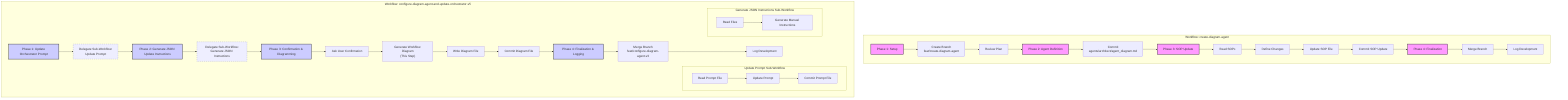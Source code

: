 graph TD
    subgraph WF1 [Workflow: create-diagram-agent]
        direction LR
        W1_P1["Phase 1: Setup"] --> W1_P1_S1["Create Branch<br/>feat/create-diagram-agent"]
        W1_P1_S1 --> W1_P1_S2["Review Plan"]
        W1_P1_S2 --> W1_P2["Phase 2: Agent Definition"]
        W1_P2 --> W1_P2_S1["Commit<br/>agents/architect/agent_diagram.md"]
        W1_P2_S1 --> W1_P3["Phase 3: SOP Update"]
        W1_P3 --> W1_P3_S1["Read SOPs"]
        W1_P3_S1 --> W1_P3_S2["Define Changes"]
        W1_P3_S2 --> W1_P3_S3["Update SOP File"]
        W1_P3_S3 --> W1_P3_S4["Commit SOP Update"]
        W1_P3_S4 --> W1_P4["Phase 4: Finalization"]
        W1_P4 --> W1_P4_S1["Merge Branch"]
        W1_P4_S1 --> W1_P4_S2["Log Development"]
    end

    subgraph WF2 [Workflow: configure-diagram-agent-and-update-orchestrator-v5]
        direction LR
        W2_P1["Phase 1: Update Orchestrator Prompt"] --> W2_P1_Sub["Delegate Sub-Workflow:<br/>Update Prompt"]
            subgraph W2_P1_SubGraph [Update Prompt Sub-Workflow]
                direction LR
                W2_P1_Sub_S1["Read Prompt File"] --> W2_P1_Sub_S2["Update Prompt"]
                W2_P1_Sub_S2 --> W2_P1_Sub_S3["Commit Prompt File"]
            end
        W2_P1_Sub --> W2_P2["Phase 2: Generate JSON Update Instructions"]
        W2_P2 --> W2_P2_Sub["Delegate Sub-Workflow:<br/>Generate JSON Instructions"]
            subgraph W2_P2_SubGraph [Generate JSON Instructions Sub-Workflow]
                direction LR
                W2_P2_Sub_S1["Read Files"] --> W2_P2_Sub_S2["Generate Manual Instructions"]
            end
        W2_P2_Sub --> W2_P3["Phase 3: Confirmation & Diagramming"]
        W2_P3 --> W2_P3_S1["Ask User Confirmation"]
        W2_P3_S1 --> W2_P3_S2["Generate Workflow Diagram<br/>(This Step)"]
        W2_P3_S2 --> W2_P3_S3["Write Diagram File"]
        W2_P3_S3 --> W2_P3_S4["Commit Diagram File"]
        W2_P3_S4 --> W2_P4["Phase 4: Finalization & Logging"]
        W2_P4 --> W2_P4_S1["Merge Branch<br/>feat/configure-diagram-agent-v3"]
        W2_P4_S1 --> W2_P4_S2["Log Development"]
    end

    %% Styling (Optional, for clarity)
    style W1_P1 fill:#f9f,stroke:#333,stroke-width:2px
    style W1_P2 fill:#f9f,stroke:#333,stroke-width:2px
    style W1_P3 fill:#f9f,stroke:#333,stroke-width:2px
    style W1_P4 fill:#f9f,stroke:#333,stroke-width:2px
    style W2_P1 fill:#ccf,stroke:#333,stroke-width:2px
    style W2_P2 fill:#ccf,stroke:#333,stroke-width:2px
    style W2_P3 fill:#ccf,stroke:#333,stroke-width:2px
    style W2_P4 fill:#ccf,stroke:#333,stroke-width:2px
    style W2_P1_Sub fill:#eef,stroke:#669,stroke-width:1px,stroke-dasharray: 5 5
    style W2_P2_Sub fill:#eef,stroke:#669,stroke-width:1px,stroke-dasharray: 5 5